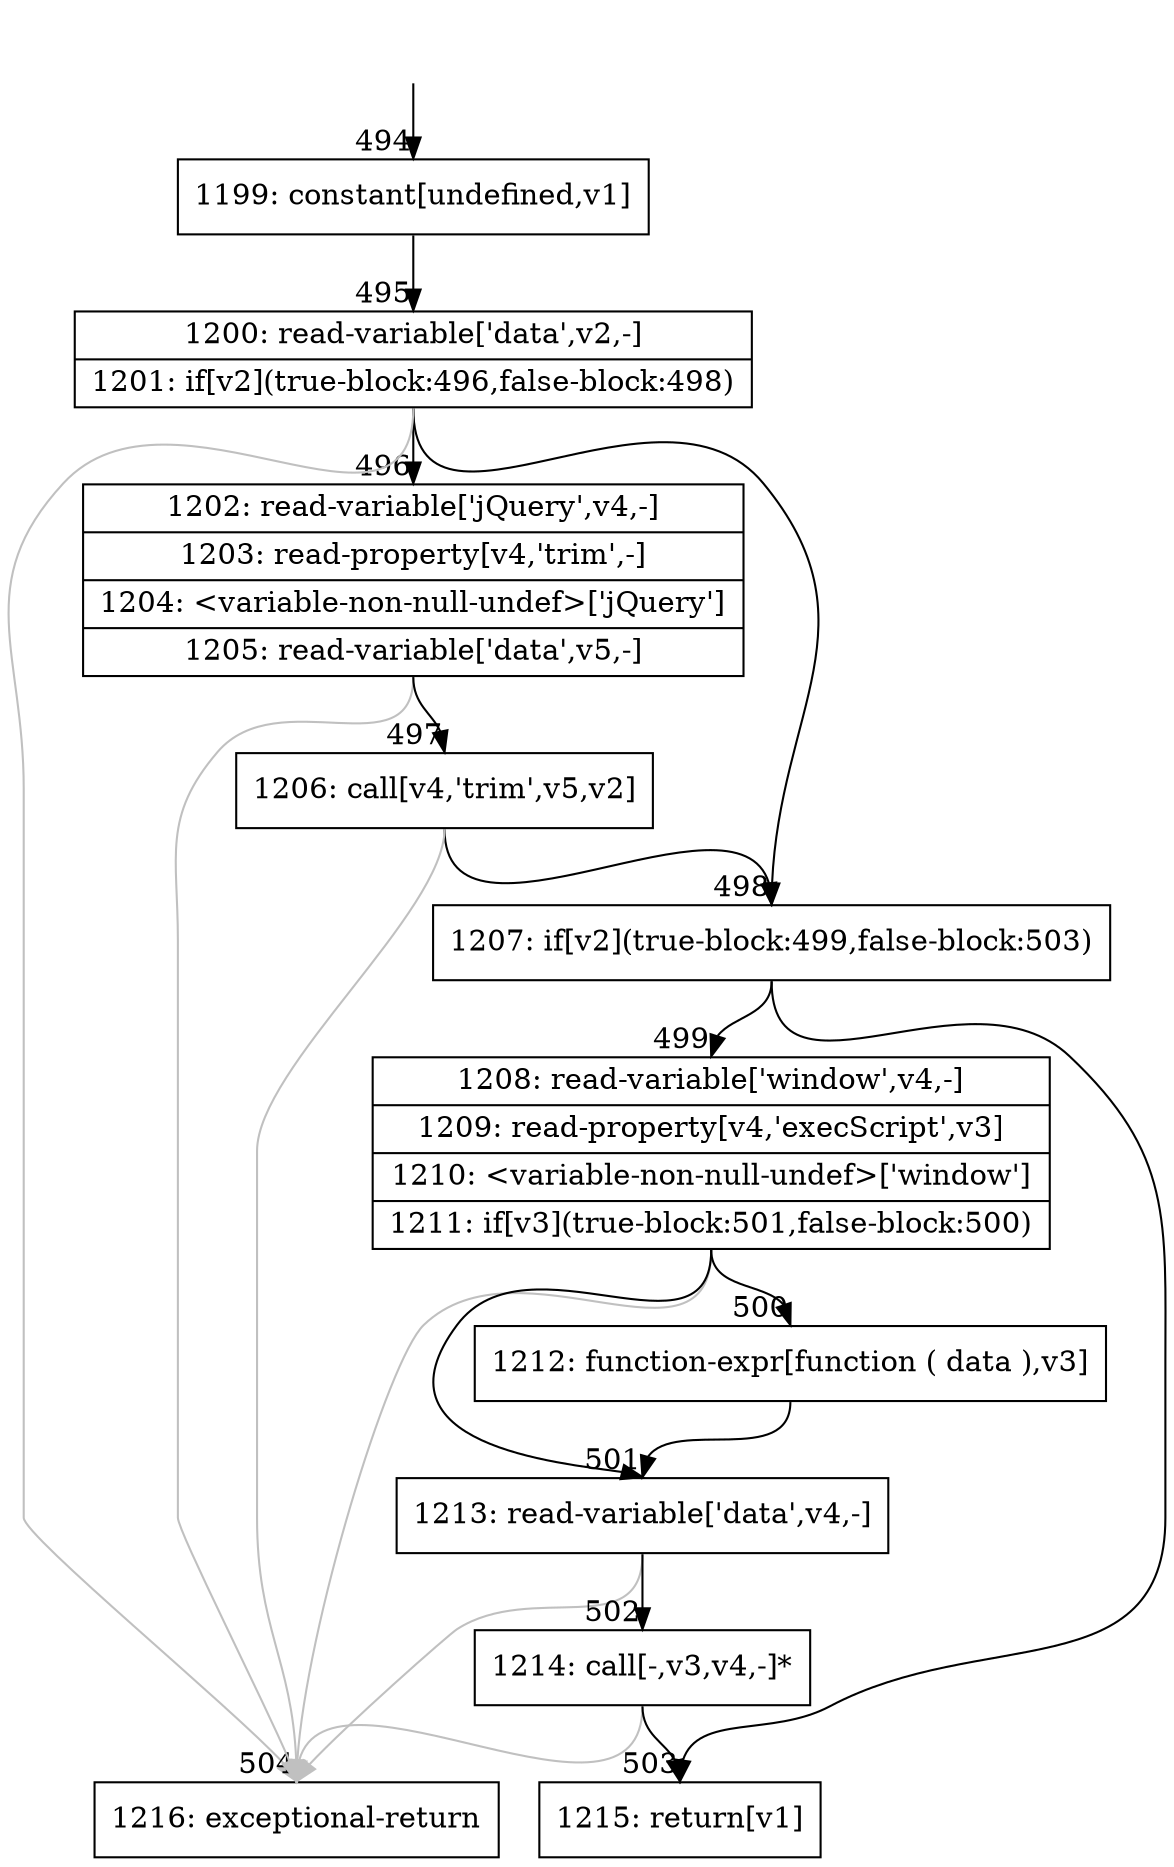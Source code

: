 digraph {
rankdir="TD"
BB_entry36[shape=none,label=""];
BB_entry36 -> BB494 [tailport=s, headport=n, headlabel="    494"]
BB494 [shape=record label="{1199: constant[undefined,v1]}" ] 
BB494 -> BB495 [tailport=s, headport=n, headlabel="      495"]
BB495 [shape=record label="{1200: read-variable['data',v2,-]|1201: if[v2](true-block:496,false-block:498)}" ] 
BB495 -> BB498 [tailport=s, headport=n, headlabel="      498"]
BB495 -> BB496 [tailport=s, headport=n, headlabel="      496"]
BB495 -> BB504 [tailport=s, headport=n, color=gray, headlabel="      504"]
BB496 [shape=record label="{1202: read-variable['jQuery',v4,-]|1203: read-property[v4,'trim',-]|1204: \<variable-non-null-undef\>['jQuery']|1205: read-variable['data',v5,-]}" ] 
BB496 -> BB497 [tailport=s, headport=n, headlabel="      497"]
BB496 -> BB504 [tailport=s, headport=n, color=gray]
BB497 [shape=record label="{1206: call[v4,'trim',v5,v2]}" ] 
BB497 -> BB498 [tailport=s, headport=n]
BB497 -> BB504 [tailport=s, headport=n, color=gray]
BB498 [shape=record label="{1207: if[v2](true-block:499,false-block:503)}" ] 
BB498 -> BB499 [tailport=s, headport=n, headlabel="      499"]
BB498 -> BB503 [tailport=s, headport=n, headlabel="      503"]
BB499 [shape=record label="{1208: read-variable['window',v4,-]|1209: read-property[v4,'execScript',v3]|1210: \<variable-non-null-undef\>['window']|1211: if[v3](true-block:501,false-block:500)}" ] 
BB499 -> BB501 [tailport=s, headport=n, headlabel="      501"]
BB499 -> BB500 [tailport=s, headport=n, headlabel="      500"]
BB499 -> BB504 [tailport=s, headport=n, color=gray]
BB500 [shape=record label="{1212: function-expr[function ( data ),v3]}" ] 
BB500 -> BB501 [tailport=s, headport=n]
BB501 [shape=record label="{1213: read-variable['data',v4,-]}" ] 
BB501 -> BB502 [tailport=s, headport=n, headlabel="      502"]
BB501 -> BB504 [tailport=s, headport=n, color=gray]
BB502 [shape=record label="{1214: call[-,v3,v4,-]*}" ] 
BB502 -> BB503 [tailport=s, headport=n]
BB502 -> BB504 [tailport=s, headport=n, color=gray]
BB503 [shape=record label="{1215: return[v1]}" ] 
BB504 [shape=record label="{1216: exceptional-return}" ] 
}
